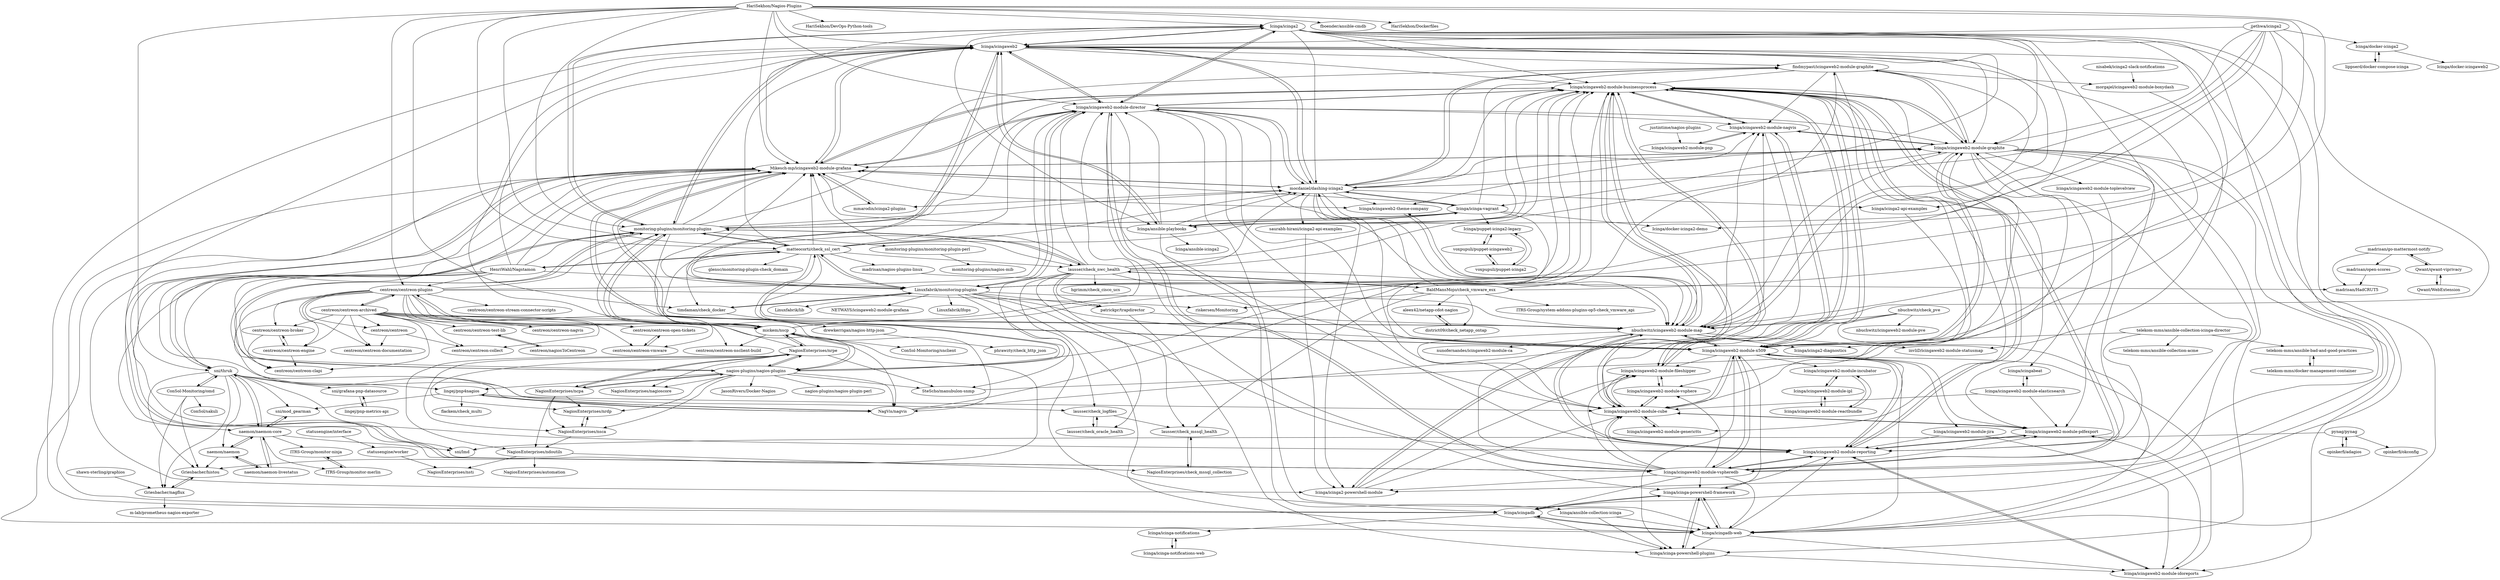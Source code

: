 digraph G {
"Icinga/icinga2" -> "Icinga/icingaweb2"
"Icinga/icinga2" -> "Icinga/icingaweb2-module-director"
"Icinga/icinga2" -> "Mikesch-mp/icingaweb2-module-grafana"
"Icinga/icinga2" -> "Icinga/icingaweb2-module-businessprocess"
"Icinga/icinga2" -> "monitoring-plugins/monitoring-plugins"
"Icinga/icinga2" -> "mocdaniel/dashing-icinga2"
"Icinga/icinga2" -> "Icinga/icingaweb2-module-graphite"
"Icinga/icinga2" -> "Icinga/icingaweb2-module-vspheredb"
"Icinga/icinga2" -> "Icinga/icingadb"
"Icinga/icinga2" -> "Icinga/icingaweb2-module-x509"
"Icinga/icinga2" -> "Icinga/ansible-playbooks"
"Icinga/icinga2" -> "Icinga/icingadb-web"
"Icinga/icinga2" -> "Linuxfabrik/monitoring-plugins"
"Icinga/icinga2" -> "nbuchwitz/icingaweb2-module-map"
"Icinga/icinga2" -> "Icinga/icinga-vagrant"
"madrisan/nagios-plugins-linux" -> "madrisan/HadCRUT5"
"Icinga/icingaweb2" -> "Icinga/icingaweb2-module-director"
"Icinga/icingaweb2" -> "Icinga/icinga2"
"Icinga/icingaweb2" -> "Icinga/icingaweb2-module-businessprocess"
"Icinga/icingaweb2" -> "Mikesch-mp/icingaweb2-module-grafana"
"Icinga/icingaweb2" -> "mocdaniel/dashing-icinga2"
"Icinga/icingaweb2" -> "monitoring-plugins/monitoring-plugins"
"Icinga/icingaweb2" -> "Icinga/icingaweb2-module-x509"
"Icinga/icingaweb2" -> "Icinga/icingaweb2-module-graphite"
"Icinga/icingaweb2" -> "Icinga/icingadb"
"Icinga/icingaweb2" -> "Icinga/icingadb-web"
"Icinga/icingaweb2" -> "Icinga/icingaweb2-module-vspheredb"
"Icinga/icingaweb2" -> "Icinga/ansible-playbooks"
"Icinga/icingaweb2" -> "nbuchwitz/icingaweb2-module-map"
"Icinga/icingaweb2" -> "Linuxfabrik/monitoring-plugins"
"Icinga/icingaweb2" -> "findmypast/icingaweb2-module-graphite"
"Icinga/icinga-powershell-framework" -> "Icinga/icinga-powershell-plugins"
"Icinga/icinga-powershell-framework" -> "Icinga/icingadb"
"Icinga/icinga-powershell-framework" -> "Icinga/icingadb-web"
"Icinga/icinga-powershell-framework" -> "Icinga/icingaweb2-module-reporting"
"NagiosEnterprises/nrdp" -> "NagiosEnterprises/nsca"
"nagios-plugins/nagios-plugins" -> "NagiosEnterprises/nagioscore" ["e"=1]
"nagios-plugins/nagios-plugins" -> "NagiosEnterprises/nrpe"
"nagios-plugins/nagios-plugins" -> "monitoring-plugins/monitoring-plugins"
"nagios-plugins/nagios-plugins" -> "lingej/pnp4nagios"
"nagios-plugins/nagios-plugins" -> "NagiosEnterprises/ncpa"
"nagios-plugins/nagios-plugins" -> "NagVis/nagvis"
"nagios-plugins/nagios-plugins" -> "NagiosEnterprises/nsca"
"nagios-plugins/nagios-plugins" -> "mickem/nscp"
"nagios-plugins/nagios-plugins" -> "nagios-plugins/nagios-plugin-perl"
"nagios-plugins/nagios-plugins" -> "matteocorti/check_ssl_cert"
"nagios-plugins/nagios-plugins" -> "NagiosEnterprises/nrdp"
"nagios-plugins/nagios-plugins" -> "Icinga/icingaweb2-module-businessprocess"
"nagios-plugins/nagios-plugins" -> "SteScho/manubulon-snmp"
"nagios-plugins/nagios-plugins" -> "Mikesch-mp/icingaweb2-module-grafana"
"nagios-plugins/nagios-plugins" -> "JasonRivers/Docker-Nagios" ["e"=1]
"NagiosEnterprises/ncpa" -> "NagiosEnterprises/nrdp"
"NagiosEnterprises/ncpa" -> "NagiosEnterprises/nrpe"
"NagiosEnterprises/ncpa" -> "nagios-plugins/nagios-plugins"
"NagiosEnterprises/ncpa" -> "NagiosEnterprises/ndoutils"
"NagiosEnterprises/ncpa" -> "NagiosEnterprises/nsca"
"NagiosEnterprises/nrpe" -> "nagios-plugins/nagios-plugins"
"NagiosEnterprises/nrpe" -> "mickem/nscp"
"NagiosEnterprises/nrpe" -> "NagiosEnterprises/ncpa"
"NagiosEnterprises/nrpe" -> "NagiosEnterprises/nsca"
"NagiosEnterprises/nrpe" -> "NagiosEnterprises/nagioscore" ["e"=1]
"NagiosEnterprises/nrpe" -> "NagiosEnterprises/nrdp"
"NagiosEnterprises/nrpe" -> "NagiosEnterprises/ndoutils"
"NagiosEnterprises/nrpe" -> "monitoring-plugins/monitoring-plugins"
"NagiosEnterprises/nrpe" -> "SteScho/manubulon-snmp"
"Icinga/icingaweb2-module-x509" -> "Icinga/icingaweb2-module-businessprocess"
"Icinga/icingaweb2-module-x509" -> "Icinga/icingaweb2-module-cube"
"Icinga/icingaweb2-module-x509" -> "Icinga/icingaweb2-module-reporting"
"Icinga/icingaweb2-module-x509" -> "Icinga/icingaweb2-module-vspheredb"
"Icinga/icingaweb2-module-x509" -> "Icinga/icingaweb2-module-idoreports"
"Icinga/icingaweb2-module-x509" -> "nbuchwitz/icingaweb2-module-map"
"Icinga/icingaweb2-module-x509" -> "Icinga/icingaweb2-module-graphite"
"Icinga/icingaweb2-module-x509" -> "Mikesch-mp/icingaweb2-module-grafana"
"Icinga/icingaweb2-module-x509" -> "Icinga/icingadb-web"
"Icinga/icingaweb2-module-x509" -> "Icinga/icingaweb2-module-pdfexport"
"Icinga/icingaweb2-module-x509" -> "Icinga/icingaweb2-module-incubator"
"Icinga/icingaweb2-module-x509" -> "Icinga/icinga-powershell-framework"
"Icinga/icingaweb2-module-x509" -> "Icinga/icinga-powershell-plugins"
"Icinga/icingaweb2-module-x509" -> "Icinga/icingaweb2-module-jira"
"Icinga/icingaweb2-module-x509" -> "Icinga/icingaweb2-module-fileshipper"
"nbuchwitz/check_pve" -> "nbuchwitz/icingaweb2-module-pve"
"nbuchwitz/check_pve" -> "nbuchwitz/icingaweb2-module-map"
"nbuchwitz/check_pve" -> "Icinga/icingadb-web"
"nbuchwitz/check_pve" -> "Icinga/icingaweb2-module-x509"
"Icinga/icingaweb2-module-vspheredb" -> "Icinga/icingaweb2-module-businessprocess"
"Icinga/icingaweb2-module-vspheredb" -> "Icinga/icingaweb2-module-x509"
"Icinga/icingaweb2-module-vspheredb" -> "Icinga/icingaweb2-module-reporting"
"Icinga/icingaweb2-module-vspheredb" -> "Icinga/icingaweb2-module-cube"
"Icinga/icingaweb2-module-vspheredb" -> "Icinga/icingaweb2-module-vsphere"
"Icinga/icingaweb2-module-vspheredb" -> "Icinga/icingaweb2-module-director"
"Icinga/icingaweb2-module-vspheredb" -> "Mikesch-mp/icingaweb2-module-grafana"
"Icinga/icingaweb2-module-vspheredb" -> "Icinga/icingaweb2-module-pdfexport"
"Icinga/icingaweb2-module-vspheredb" -> "Icinga/icingadb-web"
"Icinga/icingaweb2-module-vspheredb" -> "Icinga/icinga-powershell-framework"
"Icinga/icingaweb2-module-vspheredb" -> "Icinga/icinga2-powershell-module"
"Icinga/icingaweb2-module-vspheredb" -> "nbuchwitz/icingaweb2-module-map"
"Icinga/icingaweb2-module-vspheredb" -> "Icinga/icingaweb2-module-graphite"
"Icinga/icingaweb2-module-vspheredb" -> "Icinga/icingadb"
"Icinga/icingaweb2-module-vspheredb" -> "Icinga/icingaweb2-module-fileshipper"
"aleex42/netapp-cdot-nagios" -> "district09/check_netapp_ontap"
"lausser/check_nwc_health" -> "Icinga/icingaweb2-module-businessprocess"
"lausser/check_nwc_health" -> "BaldMansMojo/check_vmware_esx"
"lausser/check_nwc_health" -> "patrickpr/trapdirector"
"lausser/check_nwc_health" -> "Mikesch-mp/icingaweb2-module-grafana"
"lausser/check_nwc_health" -> "lausser/check_mssql_health"
"lausser/check_nwc_health" -> "mocdaniel/dashing-icinga2"
"lausser/check_nwc_health" -> "nbuchwitz/icingaweb2-module-map"
"lausser/check_nwc_health" -> "SteScho/manubulon-snmp"
"lausser/check_nwc_health" -> "monitoring-plugins/monitoring-plugins"
"lausser/check_nwc_health" -> "Icinga/icingaweb2-module-graphite"
"lausser/check_nwc_health" -> "Icinga/icingaweb2-module-director"
"lausser/check_nwc_health" -> "hgrimm/check_cisco_ucs"
"lausser/check_nwc_health" -> "Icinga/icingaweb2-module-x509"
"lausser/check_nwc_health" -> "lausser/check_oracle_health"
"lausser/check_nwc_health" -> "lausser/check_logfiles"
"ConSol-Monitoring/omd" -> "sni/thruk"
"ConSol-Monitoring/omd" -> "Griesbacher/histou"
"ConSol-Monitoring/omd" -> "Griesbacher/nagflux"
"ConSol-Monitoring/omd" -> "ConSol/sakuli"
"drewkerrigan/nagios-http-json" -> "phrawzty/check_http_json"
"Qwant/WebExtension" -> "Qwant/qwant-viprivacy"
"BaldMansMojo/check_vmware_esx" -> "ITRS-Group/system-addons-plugins-op5-check_vmware_api"
"BaldMansMojo/check_vmware_esx" -> "findmypast/icingaweb2-module-graphite"
"BaldMansMojo/check_vmware_esx" -> "lausser/check_nwc_health"
"BaldMansMojo/check_vmware_esx" -> "mocdaniel/dashing-icinga2"
"BaldMansMojo/check_vmware_esx" -> "district09/check_netapp_ontap"
"BaldMansMojo/check_vmware_esx" -> "aleex42/netapp-cdot-nagios"
"BaldMansMojo/check_vmware_esx" -> "lausser/check_mssql_health"
"BaldMansMojo/check_vmware_esx" -> "riskersen/Monitoring"
"Icinga/icingaweb2-module-reporting" -> "Icinga/icingaweb2-module-idoreports"
"Icinga/icingaweb2-module-reporting" -> "Icinga/icingaweb2-module-pdfexport"
"Icinga/icingaweb2-module-reporting" -> "Icinga/icingaweb2-module-x509"
"Icinga/icingaweb2-module-reporting" -> "Icinga/icingaweb2-module-businessprocess"
"Icinga/icingaweb2-module-reporting" -> "Icinga/icingaweb2-module-cube"
"Icinga/icingaweb2-module-reporting" -> "nbuchwitz/icingaweb2-module-map"
"Icinga/icingaweb2-module-reporting" -> "Icinga/icingaweb2-module-vspheredb"
"Icinga/icinga-vagrant" -> "mocdaniel/dashing-icinga2"
"Icinga/icinga-vagrant" -> "Icinga/ansible-playbooks"
"Icinga/icinga-vagrant" -> "findmypast/icingaweb2-module-graphite"
"Icinga/icinga-vagrant" -> "Icinga/puppet-icinga2-legacy"
"Icinga/icinga-vagrant" -> "Icinga/docker-icinga2-demo"
"Icinga/icinga-vagrant" -> "monitoring-plugins/monitoring-plugins"
"Icinga/icinga-vagrant" -> "Mikesch-mp/icingaweb2-module-grafana"
"Icinga/icinga-vagrant" -> "Icinga/icingaweb2-module-x509"
"centreon/centreon-broker" -> "centreon/centreon-engine"
"centreon/centreon-broker" -> "centreon/centreon-clapi"
"centreon/centreon-engine" -> "centreon/centreon-broker"
"centreon/centreon-engine" -> "centreon/centreon-clapi"
"Icinga/icingaweb2-module-incubator" -> "Icinga/icingaweb2-module-ipl"
"Icinga/icingaweb2-module-incubator" -> "Icinga/icingaweb2-module-reactbundle"
"naemon/naemon" -> "naemon/naemon-livestatus"
"naemon/naemon" -> "naemon/naemon-core"
"naemon/naemon" -> "Griesbacher/histou"
"naemon/naemon-core" -> "naemon/naemon-livestatus"
"naemon/naemon-core" -> "naemon/naemon"
"naemon/naemon-core" -> "sni/thruk"
"naemon/naemon-core" -> "sni/mod_gearman"
"naemon/naemon-core" -> "ITRS-Group/monitor-merlin"
"naemon/naemon-core" -> "ITRS-Group/monitor-ninja"
"naemon/naemon-core" -> "sni/lmd"
"patrickpr/trapdirector" -> "nbuchwitz/icingaweb2-module-map"
"patrickpr/trapdirector" -> "Icinga/icinga-powershell-plugins"
"Icinga/icingaweb2-module-reactbundle" -> "Icinga/icingaweb2-module-ipl"
"Icinga/icingaweb2-module-reactbundle" -> "Icinga/icingaweb2-module-incubator"
"Icinga/icingaweb2-module-ipl" -> "Icinga/icingaweb2-module-reactbundle"
"Icinga/icingaweb2-module-ipl" -> "Icinga/icingaweb2-module-incubator"
"Icinga/icingaweb2-module-toplevelview" -> "Icinga/icingaweb2-module-pdfexport"
"Icinga/icingaweb2-module-jira" -> "Icinga/icingaweb2-module-idoreports"
"Icinga/icingaweb2-module-jira" -> "Icinga/icingaweb2-module-reporting"
"NagiosEnterprises/ndoutils" -> "NagiosEnterprises/nsti"
"NagiosEnterprises/ndoutils" -> "NagiosEnterprises/check_mssql_collection"
"NagiosEnterprises/ndoutils" -> "NagiosEnterprises/automation"
"NagiosEnterprises/check_mssql_collection" -> "lausser/check_mssql_health"
"naemon/naemon-livestatus" -> "naemon/naemon"
"naemon/naemon-livestatus" -> "naemon/naemon-core"
"Icinga/icingaweb2-module-idoreports" -> "Icinga/icingaweb2-module-reporting"
"Icinga/icingaweb2-module-idoreports" -> "Icinga/icingaweb2-module-pdfexport"
"Icinga/icingaweb2-theme-company" -> "nbuchwitz/icingaweb2-module-map"
"NagiosEnterprises/nsca" -> "NagiosEnterprises/nrdp"
"NagiosEnterprises/nsca" -> "NagiosEnterprises/ndoutils"
"monitoring-plugins/monitoring-plugins" -> "monitoring-plugins/monitoring-plugin-perl"
"monitoring-plugins/monitoring-plugins" -> "Icinga/icingaweb2"
"monitoring-plugins/monitoring-plugins" -> "nagios-plugins/nagios-plugins"
"monitoring-plugins/monitoring-plugins" -> "mocdaniel/dashing-icinga2"
"monitoring-plugins/monitoring-plugins" -> "matteocorti/check_ssl_cert"
"monitoring-plugins/monitoring-plugins" -> "Mikesch-mp/icingaweb2-module-grafana"
"monitoring-plugins/monitoring-plugins" -> "Icinga/icingaweb2-module-director"
"monitoring-plugins/monitoring-plugins" -> "Icinga/icingaweb2-module-businessprocess"
"monitoring-plugins/monitoring-plugins" -> "findmypast/icingaweb2-module-graphite"
"monitoring-plugins/monitoring-plugins" -> "NagVis/nagvis"
"monitoring-plugins/monitoring-plugins" -> "mickem/nscp"
"monitoring-plugins/monitoring-plugins" -> "Icinga/icinga-vagrant"
"monitoring-plugins/monitoring-plugins" -> "Icinga/icinga2"
"monitoring-plugins/monitoring-plugins" -> "lausser/check_nwc_health"
"monitoring-plugins/monitoring-plugins" -> "sni/thruk"
"jjethwa/icinga2" -> "Icinga/docker-icinga2"
"jjethwa/icinga2" -> "Icinga/icingaweb2-module-graphite"
"jjethwa/icinga2" -> "Icinga/docker-icinga2-demo"
"jjethwa/icinga2" -> "mocdaniel/dashing-icinga2"
"jjethwa/icinga2" -> "Icinga/ansible-playbooks"
"jjethwa/icinga2" -> "Icinga/icingaweb2"
"jjethwa/icinga2" -> "nbuchwitz/icingaweb2-module-map"
"jjethwa/icinga2" -> "Icinga/icinga2-api-examples"
"lippserd/docker-compose-icinga" -> "Icinga/docker-icinga2"
"telekom-mms/ansible-collection-icinga-director" -> "telekom-mms/ansible-collection-acme"
"telekom-mms/ansible-collection-icinga-director" -> "Icinga/icingaweb2-module-x509"
"telekom-mms/ansible-collection-icinga-director" -> "Icinga/icingaweb2-module-reporting"
"telekom-mms/ansible-collection-icinga-director" -> "telekom-mms/ansible-bad-and-good-practices"
"Icinga/icingaweb2-module-businessprocess" -> "Icinga/icingaweb2-module-cube"
"Icinga/icingaweb2-module-businessprocess" -> "Icinga/icingaweb2-module-graphite"
"Icinga/icingaweb2-module-businessprocess" -> "Icinga/icingaweb2-module-x509"
"Icinga/icingaweb2-module-businessprocess" -> "Icinga/icingaweb2-module-fileshipper"
"Icinga/icingaweb2-module-businessprocess" -> "Icinga/icingaweb2-module-nagvis"
"Icinga/icingaweb2-module-businessprocess" -> "Icinga/icingaweb2-module-reporting"
"Icinga/icingaweb2-module-businessprocess" -> "Mikesch-mp/icingaweb2-module-grafana"
"Icinga/icingaweb2-module-businessprocess" -> "Icinga/icingaweb2-module-director"
"Icinga/icingaweb2-module-businessprocess" -> "Icinga/icingaweb2-module-pdfexport"
"Icinga/icingaweb2-module-businessprocess" -> "Icinga/icingaweb2-module-vspheredb"
"Icinga/icingaweb2-module-businessprocess" -> "Icinga/icinga2-powershell-module"
"Icinga/icingaweb2-module-businessprocess" -> "nbuchwitz/icingaweb2-module-map"
"Icinga/icingaweb2-module-businessprocess" -> "Icinga/icingaweb2-module-vsphere"
"centreon/centreon-plugins" -> "centreon/centreon-archived"
"centreon/centreon-plugins" -> "centreon/centreon-vmware"
"centreon/centreon-plugins" -> "centreon/centreon-broker"
"centreon/centreon-plugins" -> "centreon/centreon-engine"
"centreon/centreon-plugins" -> "centreon/centreon-clapi"
"centreon/centreon-plugins" -> "monitoring-plugins/monitoring-plugins"
"centreon/centreon-plugins" -> "centreon/centreon"
"centreon/centreon-plugins" -> "mickem/nscp"
"centreon/centreon-plugins" -> "centreon/centreon-documentation"
"centreon/centreon-plugins" -> "centreon/centreon-collect"
"centreon/centreon-plugins" -> "NagVis/nagvis"
"centreon/centreon-plugins" -> "centreon/centreon-stream-connector-scripts"
"centreon/centreon-plugins" -> "centreon/centreon-open-tickets"
"centreon/centreon-plugins" -> "riskersen/Monitoring"
"centreon/centreon-plugins" -> "Icinga/icingaweb2-module-director"
"Icinga/ansible-playbooks" -> "Icinga/ansible-icinga2"
"Icinga/ansible-playbooks" -> "Icinga/icinga-vagrant"
"Icinga/ansible-playbooks" -> "Icinga/icingaweb2"
"Icinga/ansible-playbooks" -> "mocdaniel/dashing-icinga2"
"Icinga/ansible-playbooks" -> "Icinga/icingaweb2-module-director"
"Icinga/ansible-playbooks" -> "Mikesch-mp/icingaweb2-module-grafana"
"Icinga/ansible-playbooks" -> "Icinga/ansible-collection-icinga"
"Icinga/ansible-playbooks" -> "Icinga/icingaweb2-module-businessprocess"
"Icinga/docker-icinga2" -> "Icinga/docker-icingaweb2"
"Icinga/docker-icinga2" -> "lippserd/docker-compose-icinga"
"district09/check_netapp_ontap" -> "aleex42/netapp-cdot-nagios"
"justintime/nagios-plugins" -> "Icinga/icingaweb2-module-pnp"
"shawn-sterling/graphios" -> "Griesbacher/nagflux"
"Icinga/icingadb" -> "Icinga/icingadb-web"
"Icinga/icingadb" -> "Icinga/icinga-notifications"
"Icinga/icingadb" -> "Icinga/icinga-powershell-framework"
"Icinga/icingadb" -> "Icinga/icinga-powershell-plugins"
"Icinga/puppet-icinga2-legacy" -> "voxpupuli/puppet-icingaweb2"
"Icinga/puppet-icinga2-legacy" -> "voxpupuli/puppet-icinga2"
"voxpupuli/puppet-icingaweb2" -> "voxpupuli/puppet-icinga2"
"voxpupuli/puppet-icingaweb2" -> "Icinga/puppet-icinga2-legacy"
"Icinga/icinga-powershell-plugins" -> "Icinga/icinga-powershell-framework"
"Icinga/icinga-powershell-plugins" -> "Icinga/icingaweb2-module-idoreports"
"Icinga/icingaweb2-module-generictts" -> "Icinga/icingaweb2-module-cube"
"Icinga/icingadb-web" -> "Icinga/icingadb"
"Icinga/icingadb-web" -> "Icinga/icinga-powershell-framework"
"Icinga/icingadb-web" -> "Icinga/icinga-powershell-plugins"
"Icinga/icingadb-web" -> "Icinga/icingaweb2-module-idoreports"
"Icinga/icingadb-web" -> "Icinga/icingaweb2-module-reporting"
"monitoring-plugins/monitoring-plugin-perl" -> "monitoring-plugins/nagios-mib"
"findmypast/icingaweb2-module-graphite" -> "Icinga/icingaweb2-module-graphite"
"findmypast/icingaweb2-module-graphite" -> "mocdaniel/dashing-icinga2"
"findmypast/icingaweb2-module-graphite" -> "Icinga/icingaweb2-module-nagvis"
"findmypast/icingaweb2-module-graphite" -> "Icinga/icingaweb2-module-businessprocess"
"findmypast/icingaweb2-module-graphite" -> "morgajel/icingaweb2-module-boxydash"
"findmypast/icingaweb2-module-graphite" -> "nbuchwitz/icingaweb2-module-map"
"findmypast/icingaweb2-module-graphite" -> "Icinga/icingaweb2-module-generictts"
"sni/thruk" -> "naemon/naemon-core"
"sni/thruk" -> "ConSol-Monitoring/omd"
"sni/thruk" -> "sni/lmd"
"sni/thruk" -> "sni/mod_gearman"
"sni/thruk" -> "naemon/naemon"
"sni/thruk" -> "monitoring-plugins/monitoring-plugins"
"sni/thruk" -> "Griesbacher/nagflux"
"sni/thruk" -> "NagVis/nagvis"
"sni/thruk" -> "sni/grafana-pnp-datasource"
"sni/thruk" -> "Griesbacher/histou"
"sni/thruk" -> "lingej/pnp4nagios"
"NagVis/nagvis" -> "Icinga/icingaweb2-module-businessprocess"
"NagVis/nagvis" -> "Icinga/icingaweb2-module-nagvis"
"NagVis/nagvis" -> "lingej/pnp4nagios"
"Griesbacher/nagflux" -> "Griesbacher/histou"
"Griesbacher/nagflux" -> "m-lab/prometheus-nagios-exporter"
"Icinga/ansible-collection-icinga" -> "Icinga/icinga-powershell-plugins"
"Icinga/ansible-collection-icinga" -> "Icinga/icingadb-web"
"madrisan/go-mattermost-notify" -> "Qwant/qwant-viprivacy"
"madrisan/go-mattermost-notify" -> "madrisan/open-scores"
"madrisan/go-mattermost-notify" -> "madrisan/HadCRUT5"
"telekom-mms/docker-management-container" -> "telekom-mms/ansible-bad-and-good-practices"
"morgajel/icingaweb2-module-boxydash" -> "invliD/icingaweb2-module-statusmap"
"Griesbacher/histou" -> "Griesbacher/nagflux"
"matteocorti/check_ssl_cert" -> "monitoring-plugins/monitoring-plugins"
"matteocorti/check_ssl_cert" -> "Mikesch-mp/icingaweb2-module-grafana"
"matteocorti/check_ssl_cert" -> "Linuxfabrik/monitoring-plugins"
"matteocorti/check_ssl_cert" -> "nbuchwitz/icingaweb2-module-map"
"matteocorti/check_ssl_cert" -> "Icinga/icingaweb2-module-director"
"matteocorti/check_ssl_cert" -> "Icinga/icingaweb2-module-businessprocess"
"matteocorti/check_ssl_cert" -> "lausser/check_nwc_health"
"matteocorti/check_ssl_cert" -> "timdaman/check_docker"
"matteocorti/check_ssl_cert" -> "Icinga/icingaweb2"
"matteocorti/check_ssl_cert" -> "glensc/monitoring-plugin-check_domain"
"matteocorti/check_ssl_cert" -> "nagios-plugins/nagios-plugins"
"matteocorti/check_ssl_cert" -> "HenriWahl/Nagstamon"
"matteocorti/check_ssl_cert" -> "madrisan/nagios-plugins-linux"
"matteocorti/check_ssl_cert" -> "mickem/nscp"
"matteocorti/check_ssl_cert" -> "mocdaniel/dashing-icinga2"
"Icinga/icingaweb2-module-director" -> "Icinga/icingaweb2"
"Icinga/icingaweb2-module-director" -> "Icinga/icingaweb2-module-businessprocess"
"Icinga/icingaweb2-module-director" -> "Icinga/icinga2"
"Icinga/icingaweb2-module-director" -> "Mikesch-mp/icingaweb2-module-grafana"
"Icinga/icingaweb2-module-director" -> "Icinga/icingaweb2-module-vspheredb"
"Icinga/icingaweb2-module-director" -> "Icinga/icingaweb2-module-x509"
"Icinga/icingaweb2-module-director" -> "Icinga/icingaweb2-module-graphite"
"Icinga/icingaweb2-module-director" -> "mocdaniel/dashing-icinga2"
"Icinga/icingaweb2-module-director" -> "Icinga/icingaweb2-module-reporting"
"Icinga/icingaweb2-module-director" -> "nbuchwitz/icingaweb2-module-map"
"Icinga/icingaweb2-module-director" -> "Icinga/icingaweb2-module-cube"
"Icinga/icingaweb2-module-director" -> "Icinga/icingadb-web"
"Icinga/icingaweb2-module-director" -> "Linuxfabrik/monitoring-plugins"
"Icinga/icingaweb2-module-director" -> "Icinga/icinga-powershell-framework"
"Icinga/icingaweb2-module-director" -> "Icinga/icingaweb2-module-nagvis"
"mickem/nscp" -> "NagiosEnterprises/nrpe"
"mickem/nscp" -> "monitoring-plugins/monitoring-plugins"
"mickem/nscp" -> "ConSol-Monitoring/snclient"
"mickem/nscp" -> "centreon/centreon-plugins"
"mickem/nscp" -> "centreon/centreon-nsclient-build"
"mickem/nscp" -> "nagios-plugins/nagios-plugins"
"mickem/nscp" -> "Icinga/icingaweb2-module-businessprocess"
"mickem/nscp" -> "Icinga/icingaweb2"
"mickem/nscp" -> "Icinga/icingaweb2-module-director"
"mickem/nscp" -> "Griesbacher/histou"
"Linuxfabrik/monitoring-plugins" -> "Icinga/icingadb"
"Linuxfabrik/monitoring-plugins" -> "Mikesch-mp/icingaweb2-module-grafana"
"Linuxfabrik/monitoring-plugins" -> "Icinga/icingadb-web"
"Linuxfabrik/monitoring-plugins" -> "Icinga/icingaweb2-module-x509"
"Linuxfabrik/monitoring-plugins" -> "nbuchwitz/icingaweb2-module-map"
"Linuxfabrik/monitoring-plugins" -> "Linuxfabrik/lib"
"Linuxfabrik/monitoring-plugins" -> "Icinga/icingaweb2-module-director"
"Linuxfabrik/monitoring-plugins" -> "patrickpr/trapdirector"
"Linuxfabrik/monitoring-plugins" -> "Icinga/icingaweb2-module-businessprocess"
"Linuxfabrik/monitoring-plugins" -> "timdaman/check_docker"
"Linuxfabrik/monitoring-plugins" -> "NETWAYS/icingaweb2-module-grafana"
"Linuxfabrik/monitoring-plugins" -> "Icinga/icingaweb2"
"Linuxfabrik/monitoring-plugins" -> "matteocorti/check_ssl_cert"
"Linuxfabrik/monitoring-plugins" -> "Icinga/icingaweb2-module-reporting"
"Linuxfabrik/monitoring-plugins" -> "Linuxfabrik/lfops"
"mocdaniel/dashing-icinga2" -> "Mikesch-mp/icingaweb2-module-grafana"
"mocdaniel/dashing-icinga2" -> "Icinga/icingaweb2-module-businessprocess"
"mocdaniel/dashing-icinga2" -> "Icinga/icingaweb2-module-graphite"
"mocdaniel/dashing-icinga2" -> "findmypast/icingaweb2-module-graphite"
"mocdaniel/dashing-icinga2" -> "Icinga/icinga-vagrant"
"mocdaniel/dashing-icinga2" -> "Icinga/icingaweb2-module-director"
"mocdaniel/dashing-icinga2" -> "nbuchwitz/icingaweb2-module-map"
"mocdaniel/dashing-icinga2" -> "Icinga/icingaweb2"
"mocdaniel/dashing-icinga2" -> "saurabh-hirani/icinga2-api-examples"
"mocdaniel/dashing-icinga2" -> "Icinga/icingaweb2-module-cube"
"mocdaniel/dashing-icinga2" -> "Icinga/icingaweb2-theme-company"
"mocdaniel/dashing-icinga2" -> "Icinga/icinga2-api-examples"
"mocdaniel/dashing-icinga2" -> "mmarodin/icinga2-plugins"
"mocdaniel/dashing-icinga2" -> "Icinga/icingaweb2-module-nagvis"
"mocdaniel/dashing-icinga2" -> "Icinga/icinga2-powershell-module"
"centreon/centreon" -> "centreon/centreon-collect"
"centreon/centreon" -> "centreon/centreon-documentation"
"centreon/nagiosToCentreon" -> "centreon/centreon-test-lib"
"centreon/centreon-vmware" -> "centreon/centreon-open-tickets"
"saurabh-hirani/icinga2-api-examples" -> "Icinga/icinga2-powershell-module"
"Icinga/icingaweb2-module-pnp" -> "Icinga/icingaweb2-module-nagvis"
"Icinga/icingaweb2-module-nagvis" -> "Icinga/icingaweb2-module-fileshipper"
"Icinga/icingaweb2-module-nagvis" -> "Icinga/icingaweb2-module-businessprocess"
"Icinga/icingaweb2-module-nagvis" -> "Icinga/icingaweb2-module-graphite"
"Icinga/icingaweb2-module-nagvis" -> "Icinga/icingaweb2-module-cube"
"Icinga/icingaweb2-module-nagvis" -> "Icinga/icingaweb2-module-pnp"
"madrisan/open-scores" -> "madrisan/HadCRUT5"
"Qwant/qwant-viprivacy" -> "madrisan/go-mattermost-notify"
"Qwant/qwant-viprivacy" -> "Qwant/WebExtension"
"Icinga/icingaweb2-module-fileshipper" -> "Icinga/icingaweb2-module-cube"
"Icinga/icingaweb2-module-fileshipper" -> "Icinga/icingaweb2-module-vsphere"
"Icinga/icingaweb2-module-fileshipper" -> "Icinga/icingaweb2-module-nagvis"
"Icinga/icingaweb2-module-fileshipper" -> "Icinga/icingaweb2-module-businessprocess"
"centreon/centreon-open-tickets" -> "centreon/centreon-vmware"
"opinkerfi/adagios" -> "pynag/pynag"
"timdaman/check_docker" -> "Linuxfabrik/monitoring-plugins"
"timdaman/check_docker" -> "drewkerrigan/nagios-http-json"
"lingej/pnp4nagios" -> "flackem/check_multi"
"lingej/pnp4nagios" -> "NagVis/nagvis"
"lingej/pnp4nagios" -> "sni/mod_gearman"
"lingej/pnp4nagios" -> "lausser/check_logfiles"
"lausser/check_oracle_health" -> "lausser/check_logfiles"
"ITRS-Group/monitor-merlin" -> "ITRS-Group/monitor-ninja"
"Icinga/icingaweb2-module-graphite" -> "Icinga/icingaweb2-module-businessprocess"
"Icinga/icingaweb2-module-graphite" -> "Icinga/icingaweb2-module-nagvis"
"Icinga/icingaweb2-module-graphite" -> "Icinga/icingaweb2-module-cube"
"Icinga/icingaweb2-module-graphite" -> "Icinga/icingaweb2-module-x509"
"Icinga/icingaweb2-module-graphite" -> "Icinga/icingaweb2-theme-company"
"Icinga/icingaweb2-module-graphite" -> "findmypast/icingaweb2-module-graphite"
"Icinga/icingaweb2-module-graphite" -> "Icinga/icinga2-powershell-module"
"Icinga/icingaweb2-module-graphite" -> "Icinga/icingaweb2-module-toplevelview"
"Icinga/icingaweb2-module-graphite" -> "Mikesch-mp/icingaweb2-module-grafana"
"Icinga/icingaweb2-module-graphite" -> "Icinga/icingaweb2-module-reporting"
"Icinga/icingaweb2-module-graphite" -> "Icinga/icingabeat"
"Icinga/icingaweb2-module-graphite" -> "Icinga/icinga-powershell-plugins"
"Icinga/icingaweb2-module-graphite" -> "nbuchwitz/icingaweb2-module-map"
"Icinga/icingaweb2-module-graphite" -> "Icinga/icingaweb2-module-idoreports"
"Icinga/icingaweb2-module-graphite" -> "Icinga/icingadb-web"
"SteScho/manubulon-snmp" -> "Icinga/icingaweb2-module-graphite"
"pynag/pynag" -> "opinkerfi/adagios"
"pynag/pynag" -> "sni/lmd"
"pynag/pynag" -> "opinkerfi/okconfig"
"Icinga/icinga2-powershell-module" -> "Icinga/icingaweb2-module-fileshipper"
"Icinga/icinga2-powershell-module" -> "Icinga/icingaweb2-module-businessprocess"
"Icinga/icinga2-powershell-module" -> "Icinga/icingaweb2-module-cube"
"Icinga/icingaweb2-module-elasticsearch" -> "Icinga/icingaweb2-module-pdfexport"
"Icinga/icingaweb2-module-elasticsearch" -> "Icinga/icingabeat"
"Icinga/icingaweb2-module-elasticsearch" -> "Icinga/icingaweb2-module-cube"
"lausser/check_mssql_health" -> "NagiosEnterprises/check_mssql_collection"
"lausser/check_logfiles" -> "lausser/check_oracle_health"
"lausser/check_logfiles" -> "lausser/check_mssql_health"
"telekom-mms/ansible-bad-and-good-practices" -> "telekom-mms/docker-management-container"
"Icinga/icinga2-api-examples" -> "Icinga/icinga2-diagnostics"
"centreon/centreon-test-lib" -> "centreon/nagiosToCentreon"
"Icinga/icingaweb2-module-cube" -> "Icinga/icingaweb2-module-fileshipper"
"Icinga/icingaweb2-module-cube" -> "Icinga/icingaweb2-module-businessprocess"
"Icinga/icingaweb2-module-cube" -> "Icinga/icingaweb2-module-pdfexport"
"Icinga/icingaweb2-module-cube" -> "Icinga/icingaweb2-module-generictts"
"Icinga/icingaweb2-module-cube" -> "Icinga/icingaweb2-module-x509"
"Icinga/icingaweb2-module-cube" -> "Icinga/icingaweb2-module-vsphere"
"mmarodin/icinga2-plugins" -> "Mikesch-mp/icingaweb2-module-grafana"
"voxpupuli/puppet-icinga2" -> "voxpupuli/puppet-icingaweb2"
"voxpupuli/puppet-icinga2" -> "Icinga/puppet-icinga2-legacy"
"ITRS-Group/monitor-ninja" -> "ITRS-Group/monitor-merlin"
"Icinga/icinga-notifications" -> "Icinga/icinga-notifications-web"
"Icinga/icinga-notifications-web" -> "Icinga/icinga-notifications"
"HariSekhon/Nagios-Plugins" -> "Mikesch-mp/icingaweb2-module-grafana"
"HariSekhon/Nagios-Plugins" -> "HariSekhon/DevOps-Python-tools" ["e"=1]
"HariSekhon/Nagios-Plugins" -> "sni/thruk"
"HariSekhon/Nagios-Plugins" -> "matteocorti/check_ssl_cert"
"HariSekhon/Nagios-Plugins" -> "lausser/check_nwc_health"
"HariSekhon/Nagios-Plugins" -> "BaldMansMojo/check_vmware_esx"
"HariSekhon/Nagios-Plugins" -> "monitoring-plugins/monitoring-plugins"
"HariSekhon/Nagios-Plugins" -> "fboender/ansible-cmdb" ["e"=1]
"HariSekhon/Nagios-Plugins" -> "HariSekhon/Dockerfiles" ["e"=1]
"HariSekhon/Nagios-Plugins" -> "Icinga/icingaweb2-module-director"
"HariSekhon/Nagios-Plugins" -> "timdaman/check_docker"
"HariSekhon/Nagios-Plugins" -> "Icinga/icingaweb2"
"HariSekhon/Nagios-Plugins" -> "centreon/centreon-plugins"
"HariSekhon/Nagios-Plugins" -> "Linuxfabrik/monitoring-plugins"
"HariSekhon/Nagios-Plugins" -> "Icinga/icinga2"
"HenriWahl/Nagstamon" -> "matteocorti/check_ssl_cert"
"HenriWahl/Nagstamon" -> "monitoring-plugins/monitoring-plugins"
"HenriWahl/Nagstamon" -> "naemon/naemon-core"
"HenriWahl/Nagstamon" -> "Linuxfabrik/monitoring-plugins"
"HenriWahl/Nagstamon" -> "Icinga/icingaweb2"
"HenriWahl/Nagstamon" -> "centreon/centreon-plugins"
"HenriWahl/Nagstamon" -> "Mikesch-mp/icingaweb2-module-grafana"
"HenriWahl/Nagstamon" -> "sni/thruk"
"HenriWahl/Nagstamon" -> "NagVis/nagvis"
"sni/grafana-pnp-datasource" -> "lingej/pnp-metrics-api"
"Icinga/icingabeat" -> "Icinga/icingaweb2-module-elasticsearch"
"lingej/pnp-metrics-api" -> "sni/grafana-pnp-datasource"
"Mikesch-mp/icingaweb2-module-grafana" -> "Icinga/icingaweb2-module-businessprocess"
"Mikesch-mp/icingaweb2-module-grafana" -> "nbuchwitz/icingaweb2-module-map"
"Mikesch-mp/icingaweb2-module-grafana" -> "mocdaniel/dashing-icinga2"
"Mikesch-mp/icingaweb2-module-grafana" -> "Icinga/icingaweb2-module-director"
"Mikesch-mp/icingaweb2-module-grafana" -> "Icinga/icingaweb2-module-x509"
"Mikesch-mp/icingaweb2-module-grafana" -> "Icinga/icingaweb2-module-graphite"
"Mikesch-mp/icingaweb2-module-grafana" -> "mmarodin/icinga2-plugins"
"Mikesch-mp/icingaweb2-module-grafana" -> "Icinga/icingaweb2-module-reporting"
"Mikesch-mp/icingaweb2-module-grafana" -> "Icinga/icingaweb2-module-vspheredb"
"Mikesch-mp/icingaweb2-module-grafana" -> "Icinga/icingaweb2"
"Mikesch-mp/icingaweb2-module-grafana" -> "Icinga/icingadb"
"Mikesch-mp/icingaweb2-module-grafana" -> "Icinga/icingaweb2-module-cube"
"Mikesch-mp/icingaweb2-module-grafana" -> "Icinga/icingaweb2-theme-company"
"Mikesch-mp/icingaweb2-module-grafana" -> "Icinga/icinga2-powershell-module"
"Mikesch-mp/icingaweb2-module-grafana" -> "Icinga/icingadb-web"
"statusengine/interface" -> "statusengine/worker"
"sni/mod_gearman" -> "naemon/naemon-core"
"nisabek/icinga2-slack-notifications" -> "morgajel/icingaweb2-module-boxydash"
"Icinga/icingaweb2-module-pdfexport" -> "Icinga/icingaweb2-module-reporting"
"Icinga/icingaweb2-module-pdfexport" -> "Icinga/icingaweb2-module-cube"
"statusengine/worker" -> "NagiosEnterprises/nsti"
"centreon/centreon-archived" -> "centreon/centreon-plugins"
"centreon/centreon-archived" -> "centreon/centreon-broker"
"centreon/centreon-archived" -> "centreon/centreon-engine"
"centreon/centreon-archived" -> "centreon/centreon"
"centreon/centreon-archived" -> "centreon/centreon-vmware"
"centreon/centreon-archived" -> "centreon/centreon-clapi"
"centreon/centreon-archived" -> "centreon/centreon-open-tickets"
"centreon/centreon-archived" -> "mickem/nscp"
"centreon/centreon-archived" -> "centreon/centreon-collect"
"centreon/centreon-archived" -> "centreon/centreon-nsclient-build"
"centreon/centreon-archived" -> "centreon/centreon-documentation"
"centreon/centreon-archived" -> "centreon/centreon-test-lib"
"centreon/centreon-archived" -> "centreon/centreon-nagvis"
"nbuchwitz/icingaweb2-module-map" -> "Icinga/icingaweb2-theme-company"
"nbuchwitz/icingaweb2-module-map" -> "Icinga/icingaweb2-module-businessprocess"
"nbuchwitz/icingaweb2-module-map" -> "Icinga/icinga2-diagnostics"
"nbuchwitz/icingaweb2-module-map" -> "Icinga/icingaweb2-module-reporting"
"nbuchwitz/icingaweb2-module-map" -> "Icinga/icingaweb2-module-x509"
"nbuchwitz/icingaweb2-module-map" -> "Mikesch-mp/icingaweb2-module-grafana"
"nbuchwitz/icingaweb2-module-map" -> "Icinga/icingaweb2-module-cube"
"nbuchwitz/icingaweb2-module-map" -> "invliD/icingaweb2-module-statusmap"
"nbuchwitz/icingaweb2-module-map" -> "nunofernandes/icingaweb2-module-ca"
"nbuchwitz/icingaweb2-module-map" -> "Icinga/icingaweb2-module-nagvis"
"Icinga/icingaweb2-module-vsphere" -> "Icinga/icingaweb2-module-fileshipper"
"Icinga/icingaweb2-module-vsphere" -> "Icinga/icingaweb2-module-cube"
"Icinga/icinga2" ["l"="9.185,-11.211"]
"Icinga/icingaweb2" ["l"="9.147,-11.243"]
"Icinga/icingaweb2-module-director" ["l"="9.161,-11.222"]
"Mikesch-mp/icingaweb2-module-grafana" ["l"="9.174,-11.226"]
"Icinga/icingaweb2-module-businessprocess" ["l"="9.178,-11.238"]
"monitoring-plugins/monitoring-plugins" ["l"="9.127,-11.208"]
"mocdaniel/dashing-icinga2" ["l"="9.162,-11.238"]
"Icinga/icingaweb2-module-graphite" ["l"="9.186,-11.247"]
"Icinga/icingaweb2-module-vspheredb" ["l"="9.196,-11.242"]
"Icinga/icingadb" ["l"="9.219,-11.235"]
"Icinga/icingaweb2-module-x509" ["l"="9.192,-11.263"]
"Icinga/ansible-playbooks" ["l"="9.148,-11.27"]
"Icinga/icingadb-web" ["l"="9.206,-11.253"]
"Linuxfabrik/monitoring-plugins" ["l"="9.171,-11.25"]
"nbuchwitz/icingaweb2-module-map" ["l"="9.179,-11.257"]
"Icinga/icinga-vagrant" ["l"="9.124,-11.247"]
"madrisan/nagios-plugins-linux" ["l"="9.105,-11.32"]
"madrisan/HadCRUT5" ["l"="9.104,-11.381"]
"findmypast/icingaweb2-module-graphite" ["l"="9.164,-11.26"]
"Icinga/icinga-powershell-framework" ["l"="9.227,-11.247"]
"Icinga/icinga-powershell-plugins" ["l"="9.225,-11.265"]
"Icinga/icingaweb2-module-reporting" ["l"="9.199,-11.268"]
"NagiosEnterprises/nrdp" ["l"="9.132,-11.115"]
"NagiosEnterprises/nsca" ["l"="9.145,-11.108"]
"nagios-plugins/nagios-plugins" ["l"="9.132,-11.168"]
"NagiosEnterprises/nagioscore" ["l"="8.971,-8.275"]
"NagiosEnterprises/nrpe" ["l"="9.138,-11.142"]
"lingej/pnp4nagios" ["l"="9.081,-11.186"]
"NagiosEnterprises/ncpa" ["l"="9.154,-11.122"]
"NagVis/nagvis" ["l"="9.107,-11.2"]
"mickem/nscp" ["l"="9.108,-11.179"]
"nagios-plugins/nagios-plugin-perl" ["l"="9.114,-11.143"]
"matteocorti/check_ssl_cert" ["l"="9.134,-11.225"]
"SteScho/manubulon-snmp" ["l"="9.166,-11.171"]
"JasonRivers/Docker-Nagios" ["l"="11.24,-8.647"]
"NagiosEnterprises/ndoutils" ["l"="9.164,-11.09"]
"Icinga/icingaweb2-module-cube" ["l"="9.199,-11.254"]
"Icinga/icingaweb2-module-idoreports" ["l"="9.21,-11.282"]
"Icinga/icingaweb2-module-pdfexport" ["l"="9.213,-11.27"]
"Icinga/icingaweb2-module-incubator" ["l"="9.219,-11.329"]
"Icinga/icingaweb2-module-jira" ["l"="9.215,-11.303"]
"Icinga/icingaweb2-module-fileshipper" ["l"="9.21,-11.242"]
"nbuchwitz/check_pve" ["l"="9.246,-11.263"]
"nbuchwitz/icingaweb2-module-pve" ["l"="9.285,-11.272"]
"Icinga/icingaweb2-module-vsphere" ["l"="9.219,-11.256"]
"Icinga/icinga2-powershell-module" ["l"="9.205,-11.226"]
"aleex42/netapp-cdot-nagios" ["l"="9.227,-11.147"]
"district09/check_netapp_ontap" ["l"="9.226,-11.13"]
"lausser/check_nwc_health" ["l"="9.171,-11.196"]
"BaldMansMojo/check_vmware_esx" ["l"="9.185,-11.168"]
"patrickpr/trapdirector" ["l"="9.216,-11.222"]
"lausser/check_mssql_health" ["l"="9.182,-11.14"]
"hgrimm/check_cisco_ucs" ["l"="9.208,-11.165"]
"lausser/check_oracle_health" ["l"="9.172,-11.153"]
"lausser/check_logfiles" ["l"="9.152,-11.157"]
"ConSol-Monitoring/omd" ["l"="9.026,-11.263"]
"sni/thruk" ["l"="9.053,-11.222"]
"Griesbacher/histou" ["l"="9.037,-11.236"]
"Griesbacher/nagflux" ["l"="9.005,-11.256"]
"ConSol/sakuli" ["l"="9.001,-11.303"]
"drewkerrigan/nagios-http-json" ["l"="9.277,-11.19"]
"phrawzty/check_http_json" ["l"="9.311,-11.185"]
"Qwant/WebExtension" ["l"="9.09,-11.463"]
"Qwant/qwant-viprivacy" ["l"="9.093,-11.445"]
"ITRS-Group/system-addons-plugins-op5-check_vmware_api" ["l"="9.208,-11.125"]
"riskersen/Monitoring" ["l"="9.125,-11.128"]
"Icinga/puppet-icinga2-legacy" ["l"="9.033,-11.185"]
"Icinga/docker-icinga2-demo" ["l"="9.103,-11.29"]
"centreon/centreon-broker" ["l"="9.049,-11.135"]
"centreon/centreon-engine" ["l"="9.04,-11.124"]
"centreon/centreon-clapi" ["l"="9.062,-11.132"]
"Icinga/icingaweb2-module-ipl" ["l"="9.234,-11.347"]
"Icinga/icingaweb2-module-reactbundle" ["l"="9.222,-11.353"]
"naemon/naemon" ["l"="9.013,-11.235"]
"naemon/naemon-livestatus" ["l"="8.998,-11.226"]
"naemon/naemon-core" ["l"="9.018,-11.217"]
"sni/mod_gearman" ["l"="9.037,-11.203"]
"ITRS-Group/monitor-merlin" ["l"="8.988,-11.207"]
"ITRS-Group/monitor-ninja" ["l"="8.972,-11.207"]
"sni/lmd" ["l"="8.979,-11.226"]
"Icinga/icingaweb2-module-toplevelview" ["l"="9.223,-11.286"]
"NagiosEnterprises/nsti" ["l"="9.175,-11.05"]
"NagiosEnterprises/check_mssql_collection" ["l"="9.185,-11.11"]
"NagiosEnterprises/automation" ["l"="9.168,-11.065"]
"Icinga/icingaweb2-theme-company" ["l"="9.202,-11.236"]
"monitoring-plugins/monitoring-plugin-perl" ["l"="9.08,-11.245"]
"jjethwa/icinga2" ["l"="9.132,-11.29"]
"Icinga/docker-icinga2" ["l"="9.088,-11.353"]
"Icinga/icinga2-api-examples" ["l"="9.151,-11.3"]
"lippserd/docker-compose-icinga" ["l"="9.066,-11.371"]
"telekom-mms/ansible-collection-icinga-director" ["l"="9.244,-11.31"]
"telekom-mms/ansible-collection-acme" ["l"="9.268,-11.342"]
"telekom-mms/ansible-bad-and-good-practices" ["l"="9.28,-11.325"]
"Icinga/icingaweb2-module-nagvis" ["l"="9.192,-11.228"]
"centreon/centreon-plugins" ["l"="9.091,-11.147"]
"centreon/centreon-archived" ["l"="9.06,-11.111"]
"centreon/centreon-vmware" ["l"="9.084,-11.118"]
"centreon/centreon" ["l"="9.079,-11.086"]
"centreon/centreon-documentation" ["l"="9.09,-11.103"]
"centreon/centreon-collect" ["l"="9.079,-11.105"]
"centreon/centreon-stream-connector-scripts" ["l"="9.101,-11.115"]
"centreon/centreon-open-tickets" ["l"="9.074,-11.128"]
"Icinga/ansible-icinga2" ["l"="9.132,-11.322"]
"Icinga/ansible-collection-icinga" ["l"="9.196,-11.29"]
"Icinga/docker-icingaweb2" ["l"="9.084,-11.381"]
"justintime/nagios-plugins" ["l"="9.28,-11.165"]
"Icinga/icingaweb2-module-pnp" ["l"="9.24,-11.197"]
"shawn-sterling/graphios" ["l"="8.955,-11.282"]
"Icinga/icinga-notifications" ["l"="9.271,-11.232"]
"voxpupuli/puppet-icingaweb2" ["l"="9.009,-11.176"]
"voxpupuli/puppet-icinga2" ["l"="9.005,-11.161"]
"Icinga/icingaweb2-module-generictts" ["l"="9.183,-11.281"]
"monitoring-plugins/nagios-mib" ["l"="9.06,-11.267"]
"morgajel/icingaweb2-module-boxydash" ["l"="9.178,-11.327"]
"sni/grafana-pnp-datasource" ["l"="9.005,-11.197"]
"m-lab/prometheus-nagios-exporter" ["l"="8.981,-11.271"]
"madrisan/go-mattermost-notify" ["l"="9.097,-11.421"]
"madrisan/open-scores" ["l"="9.104,-11.404"]
"telekom-mms/docker-management-container" ["l"="9.298,-11.336"]
"invliD/icingaweb2-module-statusmap" ["l"="9.185,-11.306"]
"timdaman/check_docker" ["l"="9.212,-11.201"]
"glensc/monitoring-plugin-check_domain" ["l"="9.088,-11.265"]
"HenriWahl/Nagstamon" ["l"="9.098,-11.222"]
"ConSol-Monitoring/snclient" ["l"="9.066,-11.167"]
"centreon/centreon-nsclient-build" ["l"="9.07,-11.144"]
"Linuxfabrik/lib" ["l"="9.162,-11.286"]
"NETWAYS/icingaweb2-module-grafana" ["l"="9.172,-11.293"]
"Linuxfabrik/lfops" ["l"="9.161,-11.32"]
"saurabh-hirani/icinga2-api-examples" ["l"="9.236,-11.219"]
"mmarodin/icinga2-plugins" ["l"="9.196,-11.192"]
"centreon/nagiosToCentreon" ["l"="9.018,-11.067"]
"centreon/centreon-test-lib" ["l"="9.03,-11.082"]
"opinkerfi/adagios" ["l"="8.88,-11.236"]
"pynag/pynag" ["l"="8.911,-11.228"]
"flackem/check_multi" ["l"="9.047,-11.169"]
"Icinga/icingabeat" ["l"="9.251,-11.281"]
"opinkerfi/okconfig" ["l"="8.891,-11.21"]
"Icinga/icingaweb2-module-elasticsearch" ["l"="9.236,-11.283"]
"Icinga/icinga2-diagnostics" ["l"="9.171,-11.307"]
"Icinga/icinga-notifications-web" ["l"="9.294,-11.232"]
"HariSekhon/Nagios-Plugins" ["l"="9.145,-11.192"]
"HariSekhon/DevOps-Python-tools" ["l"="-3.038,16.994"]
"fboender/ansible-cmdb" ["l"="8.646,-12.367"]
"HariSekhon/Dockerfiles" ["l"="-2.961,17.014"]
"lingej/pnp-metrics-api" ["l"="8.984,-11.186"]
"statusengine/interface" ["l"="9.189,-10.998"]
"statusengine/worker" ["l"="9.183,-11.021"]
"nisabek/icinga2-slack-notifications" ["l"="9.183,-11.371"]
"centreon/centreon-nagvis" ["l"="9.047,-11.082"]
"nunofernandes/icingaweb2-module-ca" ["l"="9.195,-11.303"]
}